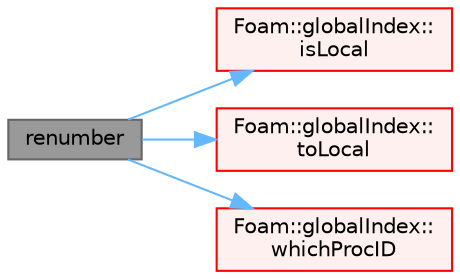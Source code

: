digraph "renumber"
{
 // LATEX_PDF_SIZE
  bgcolor="transparent";
  edge [fontname=Helvetica,fontsize=10,labelfontname=Helvetica,labelfontsize=10];
  node [fontname=Helvetica,fontsize=10,shape=box,height=0.2,width=0.4];
  rankdir="LR";
  Node1 [id="Node000001",label="renumber",height=0.2,width=0.4,color="gray40", fillcolor="grey60", style="filled", fontcolor="black",tooltip=" "];
  Node1 -> Node2 [id="edge1_Node000001_Node000002",color="steelblue1",style="solid",tooltip=" "];
  Node2 [id="Node000002",label="Foam::globalIndex::\lisLocal",height=0.2,width=0.4,color="red", fillcolor="#FFF0F0", style="filled",URL="$classFoam_1_1globalIndex.html#aff6dbd43e99cc9667fe841c1d67046b2",tooltip=" "];
  Node1 -> Node4 [id="edge2_Node000001_Node000004",color="steelblue1",style="solid",tooltip=" "];
  Node4 [id="Node000004",label="Foam::globalIndex::\ltoLocal",height=0.2,width=0.4,color="red", fillcolor="#FFF0F0", style="filled",URL="$classFoam_1_1globalIndex.html#adb55002664ead0ff139348c2cabc9a6e",tooltip=" "];
  Node1 -> Node5 [id="edge3_Node000001_Node000005",color="steelblue1",style="solid",tooltip=" "];
  Node5 [id="Node000005",label="Foam::globalIndex::\lwhichProcID",height=0.2,width=0.4,color="red", fillcolor="#FFF0F0", style="filled",URL="$classFoam_1_1globalIndex.html#a2290e78754eefe18bf9f30479d67a004",tooltip=" "];
}
